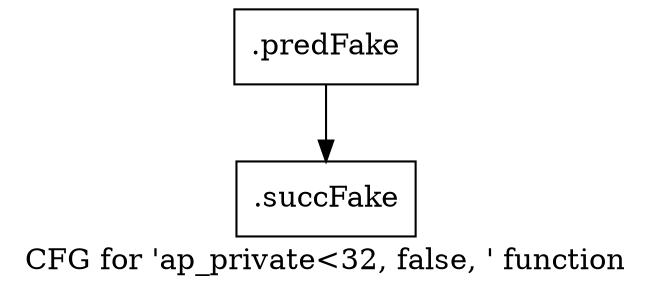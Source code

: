 digraph "CFG for 'ap_private\<32, false, ' function" {
	label="CFG for 'ap_private\<32, false, ' function";

	Node0x479e5a0 [shape=record,filename="",linenumber="",label="{.predFake}"];
	Node0x479e5a0 -> Node0x48465b0[ callList="" memoryops="" filename="/media/miguel/NewVolume/Linux/Xilinx/Vitis_HLS/2020.2/include/etc/ap_private.h" execusionnum="129"];
	Node0x48465b0 [shape=record,filename="/media/miguel/NewVolume/Linux/Xilinx/Vitis_HLS/2020.2/include/etc/ap_private.h",linenumber="7080",label="{.succFake}"];
}
